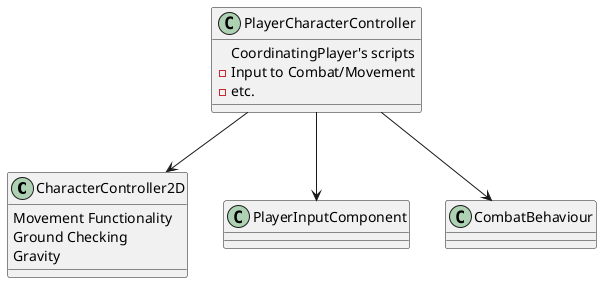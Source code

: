 @startuml
'https://plantuml.com/sequence-diagra
/'
interface IDamageable
{
    public void TakeHit(Weapon weaponType)
}

interface IDoDamage
{
    public void ApplyDamage()
}

abstract class ScriptableObject
{

}

class Weapon extends ScriptableObject
{
    public int damage
    public float force
}
'/

class CharacterController2D
{
    Movement Functionality
    Ground Checking
    Gravity
}

class PlayerCharacterController
{
    CoordinatingPlayer's scripts
        - Input to Combat/Movement
        - etc.
}

'CombatBehaviour -> Weapon

PlayerCharacterController --> PlayerInputComponent
PlayerCharacterController --> CombatBehaviour
PlayerCharacterController --> CharacterController2D

@enduml
